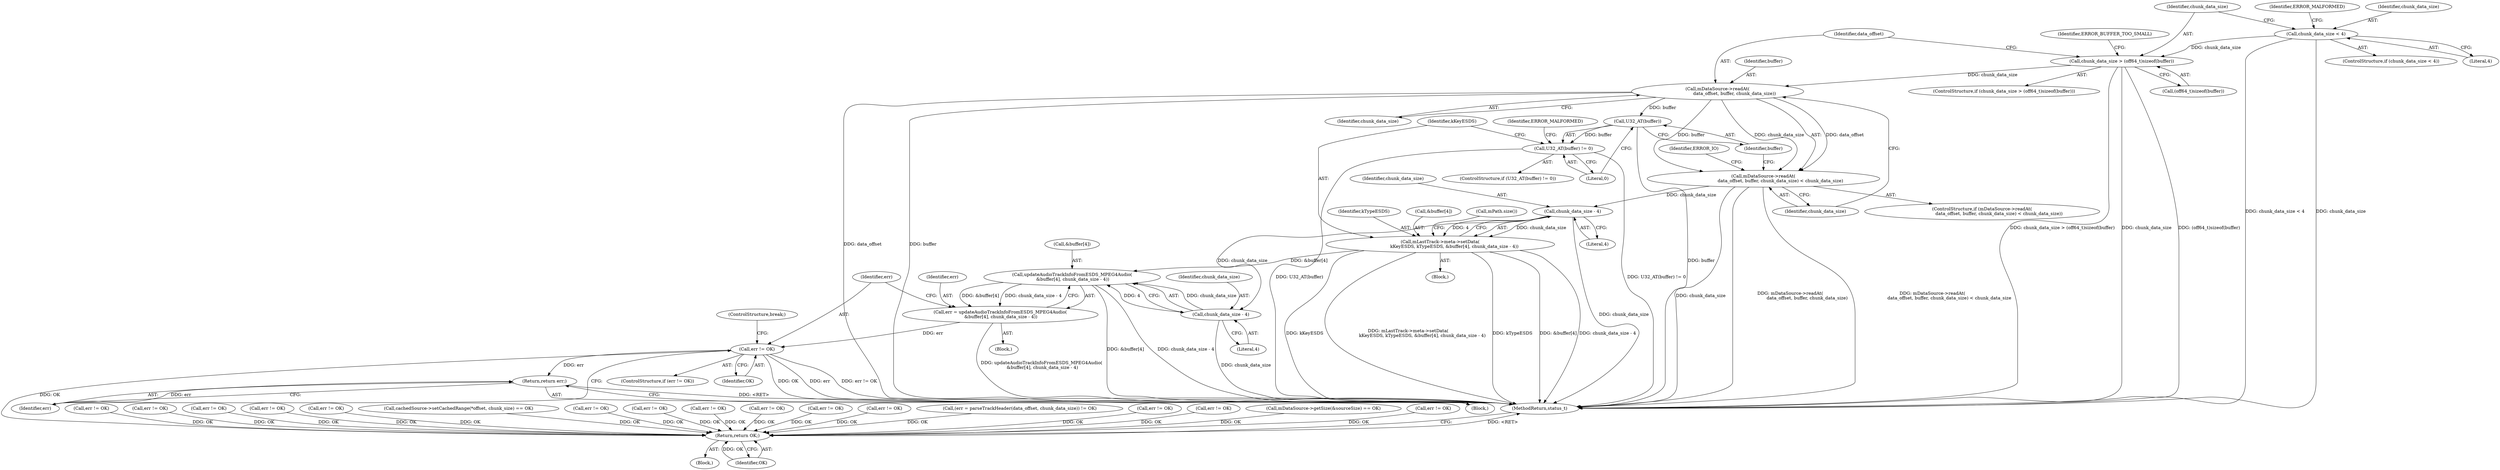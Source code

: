 digraph "0_Android_6fe85f7e15203e48df2cc3e8e1c4bc6ad49dc968@API" {
"1002074" [label="(Call,mDataSource->readAt(\n                        data_offset, buffer, chunk_data_size))"];
"1002063" [label="(Call,chunk_data_size > (off64_t)sizeof(buffer))"];
"1002055" [label="(Call,chunk_data_size < 4)"];
"1002073" [label="(Call,mDataSource->readAt(\n                        data_offset, buffer, chunk_data_size) < chunk_data_size)"];
"1002097" [label="(Call,chunk_data_size - 4)"];
"1002090" [label="(Call,mLastTrack->meta->setData(\n                    kKeyESDS, kTypeESDS, &buffer[4], chunk_data_size - 4))"];
"1002120" [label="(Call,updateAudioTrackInfoFromESDS_MPEG4Audio(\n &buffer[4], chunk_data_size - 4))"];
"1002118" [label="(Call,err = updateAudioTrackInfoFromESDS_MPEG4Audio(\n &buffer[4], chunk_data_size - 4))"];
"1002129" [label="(Call,err != OK)"];
"1002133" [label="(Return,return err;)"];
"1002925" [label="(Return,return OK;)"];
"1002125" [label="(Call,chunk_data_size - 4)"];
"1002084" [label="(Call,U32_AT(buffer))"];
"1002083" [label="(Call,U32_AT(buffer) != 0)"];
"1002073" [label="(Call,mDataSource->readAt(\n                        data_offset, buffer, chunk_data_size) < chunk_data_size)"];
"1002085" [label="(Identifier,buffer)"];
"1001772" [label="(Call,err != OK)"];
"1002057" [label="(Literal,4)"];
"1002330" [label="(Call,err != OK)"];
"1001791" [label="(Call,err != OK)"];
"1002075" [label="(Identifier,data_offset)"];
"1001610" [label="(Call,err != OK)"];
"1002121" [label="(Call,&buffer[4])"];
"1002084" [label="(Call,U32_AT(buffer))"];
"1002078" [label="(Identifier,chunk_data_size)"];
"1002125" [label="(Call,chunk_data_size - 4)"];
"1002103" [label="(Call,mPath.size())"];
"1002081" [label="(Identifier,ERROR_IO)"];
"1002099" [label="(Literal,4)"];
"1000565" [label="(Call,err != OK)"];
"1002086" [label="(Literal,0)"];
"1002127" [label="(Literal,4)"];
"1002056" [label="(Identifier,chunk_data_size)"];
"1002090" [label="(Call,mLastTrack->meta->setData(\n                    kKeyESDS, kTypeESDS, &buffer[4], chunk_data_size - 4))"];
"1002119" [label="(Identifier,err)"];
"1000394" [label="(Call,cachedSource->setCachedRange(*offset, chunk_size) == OK)"];
"1002927" [label="(MethodReturn,status_t)"];
"1002065" [label="(Call,(off64_t)sizeof(buffer))"];
"1002128" [label="(ControlStructure,if (err != OK))"];
"1002089" [label="(Identifier,ERROR_MALFORMED)"];
"1002097" [label="(Call,chunk_data_size - 4)"];
"1002118" [label="(Call,err = updateAudioTrackInfoFromESDS_MPEG4Audio(\n &buffer[4], chunk_data_size - 4))"];
"1002071" [label="(Identifier,ERROR_BUFFER_TOO_SMALL)"];
"1002130" [label="(Identifier,err)"];
"1002875" [label="(Call,err != OK)"];
"1000493" [label="(Call,err != OK)"];
"1002064" [label="(Identifier,chunk_data_size)"];
"1002116" [label="(Block,)"];
"1002055" [label="(Call,chunk_data_size < 4)"];
"1002120" [label="(Call,updateAudioTrackInfoFromESDS_MPEG4Audio(\n &buffer[4], chunk_data_size - 4))"];
"1001992" [label="(Call,err != OK)"];
"1002133" [label="(Return,return err;)"];
"1002091" [label="(Identifier,kKeyESDS)"];
"1002082" [label="(ControlStructure,if (U32_AT(buffer) != 0))"];
"1002135" [label="(ControlStructure,break;)"];
"1002062" [label="(ControlStructure,if (chunk_data_size > (off64_t)sizeof(buffer)))"];
"1001954" [label="(Call,err != OK)"];
"1002054" [label="(ControlStructure,if (chunk_data_size < 4))"];
"1002060" [label="(Identifier,ERROR_MALFORMED)"];
"1002129" [label="(Call,err != OK)"];
"1002049" [label="(Block,)"];
"1001824" [label="(Call,err != OK)"];
"1001475" [label="(Call,err != OK)"];
"1002074" [label="(Call,mDataSource->readAt(\n                        data_offset, buffer, chunk_data_size))"];
"1002134" [label="(Identifier,err)"];
"1000988" [label="(Call,(err = parseTrackHeader(data_offset, chunk_data_size)) != OK)"];
"1002077" [label="(Identifier,chunk_data_size)"];
"1001973" [label="(Call,err != OK)"];
"1002076" [label="(Identifier,buffer)"];
"1000106" [label="(Block,)"];
"1002926" [label="(Identifier,OK)"];
"1002126" [label="(Identifier,chunk_data_size)"];
"1002063" [label="(Call,chunk_data_size > (off64_t)sizeof(buffer))"];
"1002098" [label="(Identifier,chunk_data_size)"];
"1002093" [label="(Call,&buffer[4])"];
"1002092" [label="(Identifier,kTypeESDS)"];
"1002131" [label="(Identifier,OK)"];
"1002925" [label="(Return,return OK;)"];
"1002132" [label="(Block,)"];
"1002295" [label="(Call,err != OK)"];
"1000191" [label="(Call,mDataSource->getSize(&sourceSize) == OK)"];
"1002072" [label="(ControlStructure,if (mDataSource->readAt(\n                        data_offset, buffer, chunk_data_size) < chunk_data_size))"];
"1002083" [label="(Call,U32_AT(buffer) != 0)"];
"1001744" [label="(Call,err != OK)"];
"1002074" -> "1002073"  [label="AST: "];
"1002074" -> "1002077"  [label="CFG: "];
"1002075" -> "1002074"  [label="AST: "];
"1002076" -> "1002074"  [label="AST: "];
"1002077" -> "1002074"  [label="AST: "];
"1002078" -> "1002074"  [label="CFG: "];
"1002074" -> "1002927"  [label="DDG: data_offset"];
"1002074" -> "1002927"  [label="DDG: buffer"];
"1002074" -> "1002073"  [label="DDG: data_offset"];
"1002074" -> "1002073"  [label="DDG: buffer"];
"1002074" -> "1002073"  [label="DDG: chunk_data_size"];
"1002063" -> "1002074"  [label="DDG: chunk_data_size"];
"1002074" -> "1002084"  [label="DDG: buffer"];
"1002063" -> "1002062"  [label="AST: "];
"1002063" -> "1002065"  [label="CFG: "];
"1002064" -> "1002063"  [label="AST: "];
"1002065" -> "1002063"  [label="AST: "];
"1002071" -> "1002063"  [label="CFG: "];
"1002075" -> "1002063"  [label="CFG: "];
"1002063" -> "1002927"  [label="DDG: (off64_t)sizeof(buffer)"];
"1002063" -> "1002927"  [label="DDG: chunk_data_size > (off64_t)sizeof(buffer)"];
"1002063" -> "1002927"  [label="DDG: chunk_data_size"];
"1002055" -> "1002063"  [label="DDG: chunk_data_size"];
"1002055" -> "1002054"  [label="AST: "];
"1002055" -> "1002057"  [label="CFG: "];
"1002056" -> "1002055"  [label="AST: "];
"1002057" -> "1002055"  [label="AST: "];
"1002060" -> "1002055"  [label="CFG: "];
"1002064" -> "1002055"  [label="CFG: "];
"1002055" -> "1002927"  [label="DDG: chunk_data_size < 4"];
"1002055" -> "1002927"  [label="DDG: chunk_data_size"];
"1002073" -> "1002072"  [label="AST: "];
"1002073" -> "1002078"  [label="CFG: "];
"1002078" -> "1002073"  [label="AST: "];
"1002081" -> "1002073"  [label="CFG: "];
"1002085" -> "1002073"  [label="CFG: "];
"1002073" -> "1002927"  [label="DDG: mDataSource->readAt(\n                        data_offset, buffer, chunk_data_size) < chunk_data_size"];
"1002073" -> "1002927"  [label="DDG: chunk_data_size"];
"1002073" -> "1002927"  [label="DDG: mDataSource->readAt(\n                        data_offset, buffer, chunk_data_size)"];
"1002073" -> "1002097"  [label="DDG: chunk_data_size"];
"1002097" -> "1002090"  [label="AST: "];
"1002097" -> "1002099"  [label="CFG: "];
"1002098" -> "1002097"  [label="AST: "];
"1002099" -> "1002097"  [label="AST: "];
"1002090" -> "1002097"  [label="CFG: "];
"1002097" -> "1002927"  [label="DDG: chunk_data_size"];
"1002097" -> "1002090"  [label="DDG: chunk_data_size"];
"1002097" -> "1002090"  [label="DDG: 4"];
"1002097" -> "1002125"  [label="DDG: chunk_data_size"];
"1002090" -> "1002049"  [label="AST: "];
"1002091" -> "1002090"  [label="AST: "];
"1002092" -> "1002090"  [label="AST: "];
"1002093" -> "1002090"  [label="AST: "];
"1002103" -> "1002090"  [label="CFG: "];
"1002090" -> "1002927"  [label="DDG: chunk_data_size - 4"];
"1002090" -> "1002927"  [label="DDG: kKeyESDS"];
"1002090" -> "1002927"  [label="DDG: mLastTrack->meta->setData(\n                    kKeyESDS, kTypeESDS, &buffer[4], chunk_data_size - 4)"];
"1002090" -> "1002927"  [label="DDG: kTypeESDS"];
"1002090" -> "1002927"  [label="DDG: &buffer[4]"];
"1002090" -> "1002120"  [label="DDG: &buffer[4]"];
"1002120" -> "1002118"  [label="AST: "];
"1002120" -> "1002125"  [label="CFG: "];
"1002121" -> "1002120"  [label="AST: "];
"1002125" -> "1002120"  [label="AST: "];
"1002118" -> "1002120"  [label="CFG: "];
"1002120" -> "1002927"  [label="DDG: &buffer[4]"];
"1002120" -> "1002927"  [label="DDG: chunk_data_size - 4"];
"1002120" -> "1002118"  [label="DDG: &buffer[4]"];
"1002120" -> "1002118"  [label="DDG: chunk_data_size - 4"];
"1002125" -> "1002120"  [label="DDG: chunk_data_size"];
"1002125" -> "1002120"  [label="DDG: 4"];
"1002118" -> "1002116"  [label="AST: "];
"1002119" -> "1002118"  [label="AST: "];
"1002130" -> "1002118"  [label="CFG: "];
"1002118" -> "1002927"  [label="DDG: updateAudioTrackInfoFromESDS_MPEG4Audio(\n &buffer[4], chunk_data_size - 4)"];
"1002118" -> "1002129"  [label="DDG: err"];
"1002129" -> "1002128"  [label="AST: "];
"1002129" -> "1002131"  [label="CFG: "];
"1002130" -> "1002129"  [label="AST: "];
"1002131" -> "1002129"  [label="AST: "];
"1002134" -> "1002129"  [label="CFG: "];
"1002135" -> "1002129"  [label="CFG: "];
"1002129" -> "1002927"  [label="DDG: OK"];
"1002129" -> "1002927"  [label="DDG: err"];
"1002129" -> "1002927"  [label="DDG: err != OK"];
"1002129" -> "1002133"  [label="DDG: err"];
"1002129" -> "1002925"  [label="DDG: OK"];
"1002133" -> "1002132"  [label="AST: "];
"1002133" -> "1002134"  [label="CFG: "];
"1002134" -> "1002133"  [label="AST: "];
"1002927" -> "1002133"  [label="CFG: "];
"1002133" -> "1002927"  [label="DDG: <RET>"];
"1002134" -> "1002133"  [label="DDG: err"];
"1002925" -> "1000106"  [label="AST: "];
"1002925" -> "1002926"  [label="CFG: "];
"1002926" -> "1002925"  [label="AST: "];
"1002927" -> "1002925"  [label="CFG: "];
"1002925" -> "1002927"  [label="DDG: <RET>"];
"1002926" -> "1002925"  [label="DDG: OK"];
"1002295" -> "1002925"  [label="DDG: OK"];
"1000191" -> "1002925"  [label="DDG: OK"];
"1001744" -> "1002925"  [label="DDG: OK"];
"1000493" -> "1002925"  [label="DDG: OK"];
"1000565" -> "1002925"  [label="DDG: OK"];
"1001772" -> "1002925"  [label="DDG: OK"];
"1001791" -> "1002925"  [label="DDG: OK"];
"1000394" -> "1002925"  [label="DDG: OK"];
"1001973" -> "1002925"  [label="DDG: OK"];
"1002875" -> "1002925"  [label="DDG: OK"];
"1001475" -> "1002925"  [label="DDG: OK"];
"1001610" -> "1002925"  [label="DDG: OK"];
"1001992" -> "1002925"  [label="DDG: OK"];
"1001954" -> "1002925"  [label="DDG: OK"];
"1000988" -> "1002925"  [label="DDG: OK"];
"1001824" -> "1002925"  [label="DDG: OK"];
"1002330" -> "1002925"  [label="DDG: OK"];
"1002125" -> "1002127"  [label="CFG: "];
"1002126" -> "1002125"  [label="AST: "];
"1002127" -> "1002125"  [label="AST: "];
"1002125" -> "1002927"  [label="DDG: chunk_data_size"];
"1002084" -> "1002083"  [label="AST: "];
"1002084" -> "1002085"  [label="CFG: "];
"1002085" -> "1002084"  [label="AST: "];
"1002086" -> "1002084"  [label="CFG: "];
"1002084" -> "1002927"  [label="DDG: buffer"];
"1002084" -> "1002083"  [label="DDG: buffer"];
"1002083" -> "1002082"  [label="AST: "];
"1002083" -> "1002086"  [label="CFG: "];
"1002086" -> "1002083"  [label="AST: "];
"1002089" -> "1002083"  [label="CFG: "];
"1002091" -> "1002083"  [label="CFG: "];
"1002083" -> "1002927"  [label="DDG: U32_AT(buffer) != 0"];
"1002083" -> "1002927"  [label="DDG: U32_AT(buffer)"];
}
